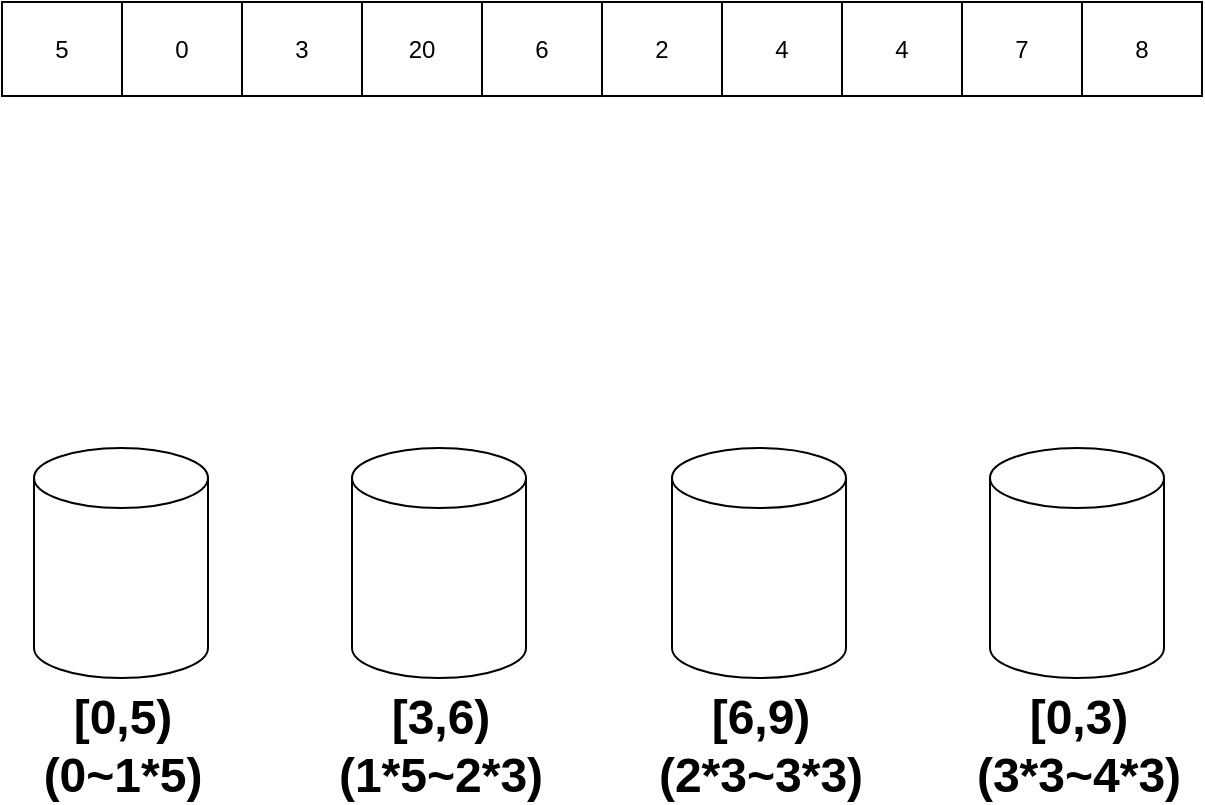 <mxfile version="24.6.4" type="github">
  <diagram name="第 1 页" id="yexgvoCh9Lw8Kh7cAQX-">
    <mxGraphModel dx="1386" dy="749" grid="0" gridSize="10" guides="1" tooltips="1" connect="1" arrows="1" fold="1" page="1" pageScale="1" pageWidth="827" pageHeight="1169" math="0" shadow="0">
      <root>
        <mxCell id="0" />
        <mxCell id="1" parent="0" />
        <mxCell id="F8msJ9DfgunD464UttAr-1" value="" style="shape=cylinder3;whiteSpace=wrap;html=1;boundedLbl=1;backgroundOutline=1;size=15;" vertex="1" parent="1">
          <mxGeometry x="140" y="320" width="87" height="115" as="geometry" />
        </mxCell>
        <mxCell id="F8msJ9DfgunD464UttAr-3" value="" style="shape=cylinder3;whiteSpace=wrap;html=1;boundedLbl=1;backgroundOutline=1;size=15;" vertex="1" parent="1">
          <mxGeometry x="299" y="320" width="87" height="115" as="geometry" />
        </mxCell>
        <mxCell id="F8msJ9DfgunD464UttAr-4" value="" style="shape=cylinder3;whiteSpace=wrap;html=1;boundedLbl=1;backgroundOutline=1;size=15;" vertex="1" parent="1">
          <mxGeometry x="459" y="320" width="87" height="115" as="geometry" />
        </mxCell>
        <mxCell id="F8msJ9DfgunD464UttAr-5" value="" style="shape=cylinder3;whiteSpace=wrap;html=1;boundedLbl=1;backgroundOutline=1;size=15;" vertex="1" parent="1">
          <mxGeometry x="618" y="320" width="87" height="115" as="geometry" />
        </mxCell>
        <mxCell id="F8msJ9DfgunD464UttAr-6" value="" style="childLayout=tableLayout;recursiveResize=0;shadow=0;fillColor=none;" vertex="1" parent="1">
          <mxGeometry x="124" y="97" width="600" height="47" as="geometry" />
        </mxCell>
        <mxCell id="F8msJ9DfgunD464UttAr-7" value="" style="shape=tableRow;horizontal=0;startSize=0;swimlaneHead=0;swimlaneBody=0;top=0;left=0;bottom=0;right=0;dropTarget=0;collapsible=0;recursiveResize=0;expand=0;fontStyle=0;fillColor=none;strokeColor=inherit;" vertex="1" parent="F8msJ9DfgunD464UttAr-6">
          <mxGeometry width="600" height="47" as="geometry" />
        </mxCell>
        <mxCell id="F8msJ9DfgunD464UttAr-25" value="5" style="connectable=0;recursiveResize=0;strokeColor=inherit;fillColor=none;align=center;whiteSpace=wrap;html=1;" vertex="1" parent="F8msJ9DfgunD464UttAr-7">
          <mxGeometry width="60" height="47" as="geometry">
            <mxRectangle width="60" height="47" as="alternateBounds" />
          </mxGeometry>
        </mxCell>
        <mxCell id="F8msJ9DfgunD464UttAr-24" value="0" style="connectable=0;recursiveResize=0;strokeColor=inherit;fillColor=none;align=center;whiteSpace=wrap;html=1;" vertex="1" parent="F8msJ9DfgunD464UttAr-7">
          <mxGeometry x="60" width="60" height="47" as="geometry">
            <mxRectangle width="60" height="47" as="alternateBounds" />
          </mxGeometry>
        </mxCell>
        <mxCell id="F8msJ9DfgunD464UttAr-23" value="3" style="connectable=0;recursiveResize=0;strokeColor=inherit;fillColor=none;align=center;whiteSpace=wrap;html=1;" vertex="1" parent="F8msJ9DfgunD464UttAr-7">
          <mxGeometry x="120" width="60" height="47" as="geometry">
            <mxRectangle width="60" height="47" as="alternateBounds" />
          </mxGeometry>
        </mxCell>
        <mxCell id="F8msJ9DfgunD464UttAr-22" value="20" style="connectable=0;recursiveResize=0;strokeColor=inherit;fillColor=none;align=center;whiteSpace=wrap;html=1;" vertex="1" parent="F8msJ9DfgunD464UttAr-7">
          <mxGeometry x="180" width="60" height="47" as="geometry">
            <mxRectangle width="60" height="47" as="alternateBounds" />
          </mxGeometry>
        </mxCell>
        <mxCell id="F8msJ9DfgunD464UttAr-21" value="6" style="connectable=0;recursiveResize=0;strokeColor=inherit;fillColor=none;align=center;whiteSpace=wrap;html=1;" vertex="1" parent="F8msJ9DfgunD464UttAr-7">
          <mxGeometry x="240" width="60" height="47" as="geometry">
            <mxRectangle width="60" height="47" as="alternateBounds" />
          </mxGeometry>
        </mxCell>
        <mxCell id="F8msJ9DfgunD464UttAr-20" value="2" style="connectable=0;recursiveResize=0;strokeColor=inherit;fillColor=none;align=center;whiteSpace=wrap;html=1;" vertex="1" parent="F8msJ9DfgunD464UttAr-7">
          <mxGeometry x="300" width="60" height="47" as="geometry">
            <mxRectangle width="60" height="47" as="alternateBounds" />
          </mxGeometry>
        </mxCell>
        <mxCell id="F8msJ9DfgunD464UttAr-19" value="4" style="connectable=0;recursiveResize=0;strokeColor=inherit;fillColor=none;align=center;whiteSpace=wrap;html=1;" vertex="1" parent="F8msJ9DfgunD464UttAr-7">
          <mxGeometry x="360" width="60" height="47" as="geometry">
            <mxRectangle width="60" height="47" as="alternateBounds" />
          </mxGeometry>
        </mxCell>
        <mxCell id="F8msJ9DfgunD464UttAr-8" value="4" style="connectable=0;recursiveResize=0;strokeColor=inherit;fillColor=none;align=center;whiteSpace=wrap;html=1;" vertex="1" parent="F8msJ9DfgunD464UttAr-7">
          <mxGeometry x="420" width="60" height="47" as="geometry">
            <mxRectangle width="60" height="47" as="alternateBounds" />
          </mxGeometry>
        </mxCell>
        <mxCell id="F8msJ9DfgunD464UttAr-9" value="7" style="connectable=0;recursiveResize=0;strokeColor=inherit;fillColor=none;align=center;whiteSpace=wrap;html=1;" vertex="1" parent="F8msJ9DfgunD464UttAr-7">
          <mxGeometry x="480" width="60" height="47" as="geometry">
            <mxRectangle width="60" height="47" as="alternateBounds" />
          </mxGeometry>
        </mxCell>
        <mxCell id="F8msJ9DfgunD464UttAr-10" value="8" style="connectable=0;recursiveResize=0;strokeColor=inherit;fillColor=none;align=center;whiteSpace=wrap;html=1;" vertex="1" parent="F8msJ9DfgunD464UttAr-7">
          <mxGeometry x="540" width="60" height="47" as="geometry">
            <mxRectangle width="60" height="47" as="alternateBounds" />
          </mxGeometry>
        </mxCell>
        <mxCell id="F8msJ9DfgunD464UttAr-27" value="[0,5)&lt;br&gt;(0~1*5)" style="text;strokeColor=none;fillColor=none;html=1;fontSize=24;fontStyle=1;verticalAlign=middle;align=center;" vertex="1" parent="1">
          <mxGeometry x="131.75" y="444" width="103.5" height="49" as="geometry" />
        </mxCell>
        <mxCell id="F8msJ9DfgunD464UttAr-29" value="[3,6)&lt;br&gt;(1*5~2*3)" style="text;strokeColor=none;fillColor=none;html=1;fontSize=24;fontStyle=1;verticalAlign=middle;align=center;" vertex="1" parent="1">
          <mxGeometry x="290.75" y="444" width="103.5" height="49" as="geometry" />
        </mxCell>
        <mxCell id="F8msJ9DfgunD464UttAr-30" value="[6,9)&lt;br&gt;(2*3~3*3)" style="text;strokeColor=none;fillColor=none;html=1;fontSize=24;fontStyle=1;verticalAlign=middle;align=center;" vertex="1" parent="1">
          <mxGeometry x="450.75" y="444" width="103.5" height="49" as="geometry" />
        </mxCell>
        <mxCell id="F8msJ9DfgunD464UttAr-31" value="[0,3)&lt;br&gt;(3*3~4*3)" style="text;strokeColor=none;fillColor=none;html=1;fontSize=24;fontStyle=1;verticalAlign=middle;align=center;" vertex="1" parent="1">
          <mxGeometry x="609.75" y="444" width="103.5" height="49" as="geometry" />
        </mxCell>
      </root>
    </mxGraphModel>
  </diagram>
</mxfile>
